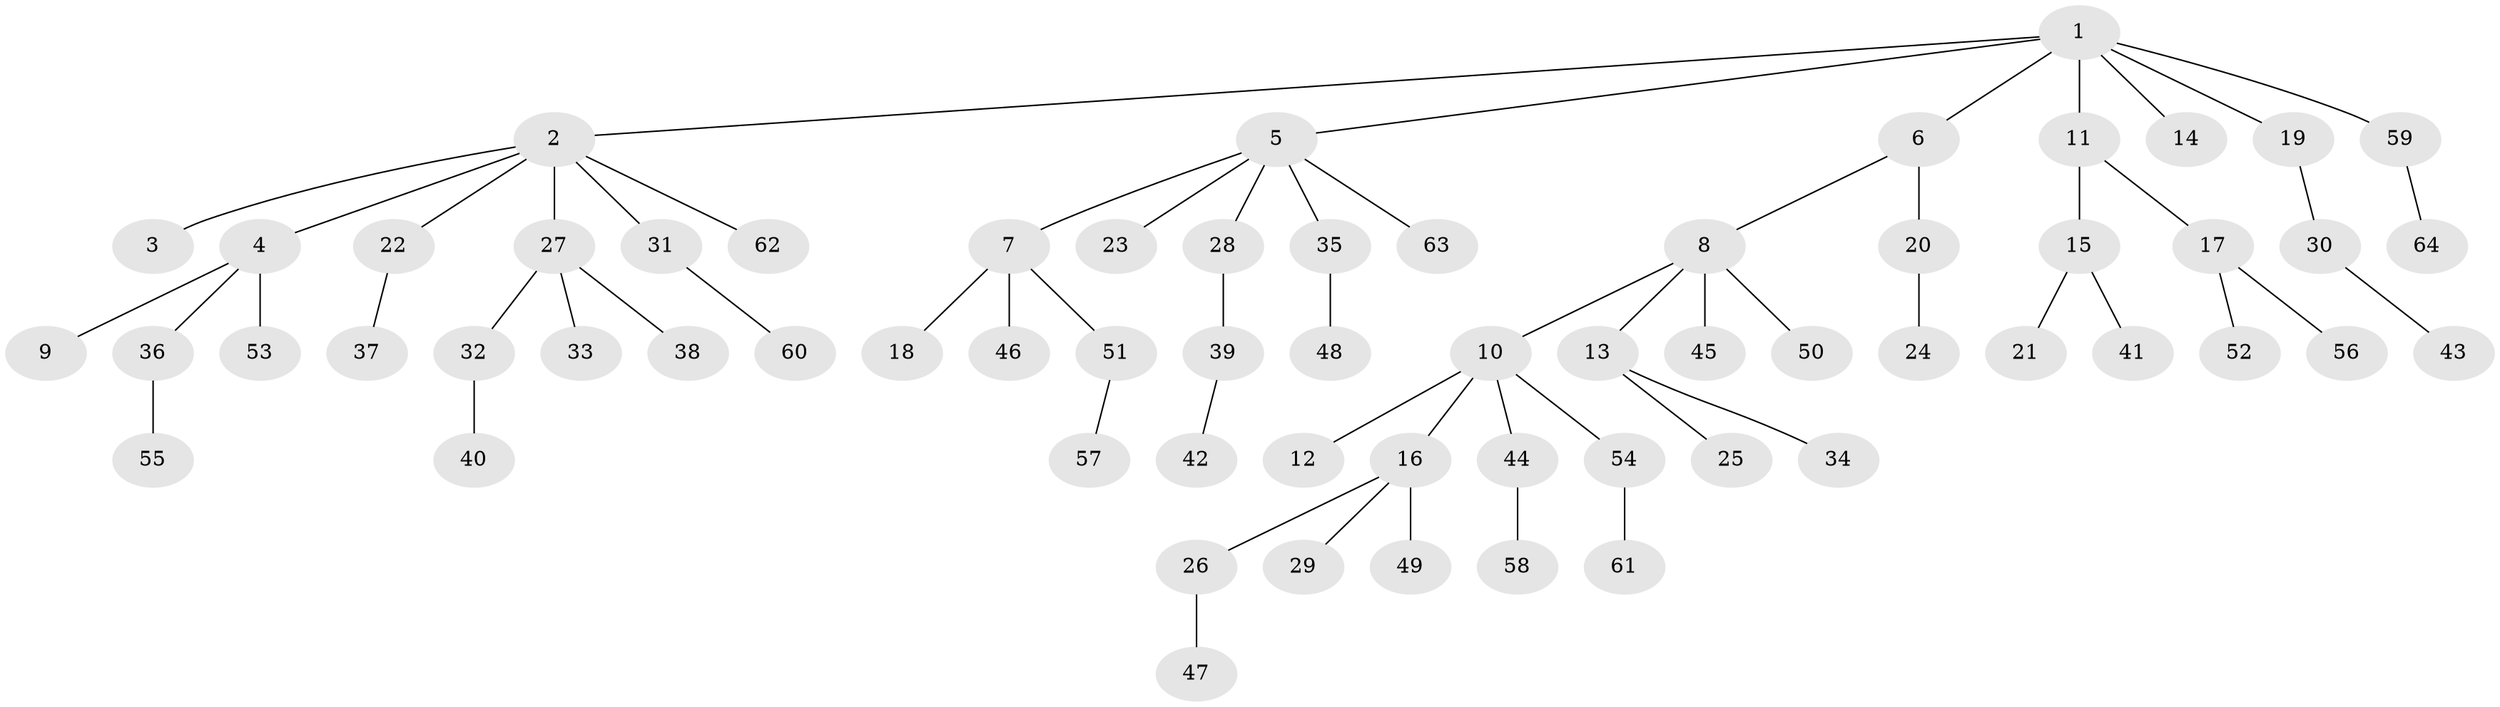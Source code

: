 // coarse degree distribution, {12: 0.022727272727272728, 1: 0.6590909090909091, 4: 0.09090909090909091, 6: 0.022727272727272728, 3: 0.11363636363636363, 2: 0.09090909090909091}
// Generated by graph-tools (version 1.1) at 2025/42/03/06/25 10:42:06]
// undirected, 64 vertices, 63 edges
graph export_dot {
graph [start="1"]
  node [color=gray90,style=filled];
  1;
  2;
  3;
  4;
  5;
  6;
  7;
  8;
  9;
  10;
  11;
  12;
  13;
  14;
  15;
  16;
  17;
  18;
  19;
  20;
  21;
  22;
  23;
  24;
  25;
  26;
  27;
  28;
  29;
  30;
  31;
  32;
  33;
  34;
  35;
  36;
  37;
  38;
  39;
  40;
  41;
  42;
  43;
  44;
  45;
  46;
  47;
  48;
  49;
  50;
  51;
  52;
  53;
  54;
  55;
  56;
  57;
  58;
  59;
  60;
  61;
  62;
  63;
  64;
  1 -- 2;
  1 -- 5;
  1 -- 6;
  1 -- 11;
  1 -- 14;
  1 -- 19;
  1 -- 59;
  2 -- 3;
  2 -- 4;
  2 -- 22;
  2 -- 27;
  2 -- 31;
  2 -- 62;
  4 -- 9;
  4 -- 36;
  4 -- 53;
  5 -- 7;
  5 -- 23;
  5 -- 28;
  5 -- 35;
  5 -- 63;
  6 -- 8;
  6 -- 20;
  7 -- 18;
  7 -- 46;
  7 -- 51;
  8 -- 10;
  8 -- 13;
  8 -- 45;
  8 -- 50;
  10 -- 12;
  10 -- 16;
  10 -- 44;
  10 -- 54;
  11 -- 15;
  11 -- 17;
  13 -- 25;
  13 -- 34;
  15 -- 21;
  15 -- 41;
  16 -- 26;
  16 -- 29;
  16 -- 49;
  17 -- 52;
  17 -- 56;
  19 -- 30;
  20 -- 24;
  22 -- 37;
  26 -- 47;
  27 -- 32;
  27 -- 33;
  27 -- 38;
  28 -- 39;
  30 -- 43;
  31 -- 60;
  32 -- 40;
  35 -- 48;
  36 -- 55;
  39 -- 42;
  44 -- 58;
  51 -- 57;
  54 -- 61;
  59 -- 64;
}
